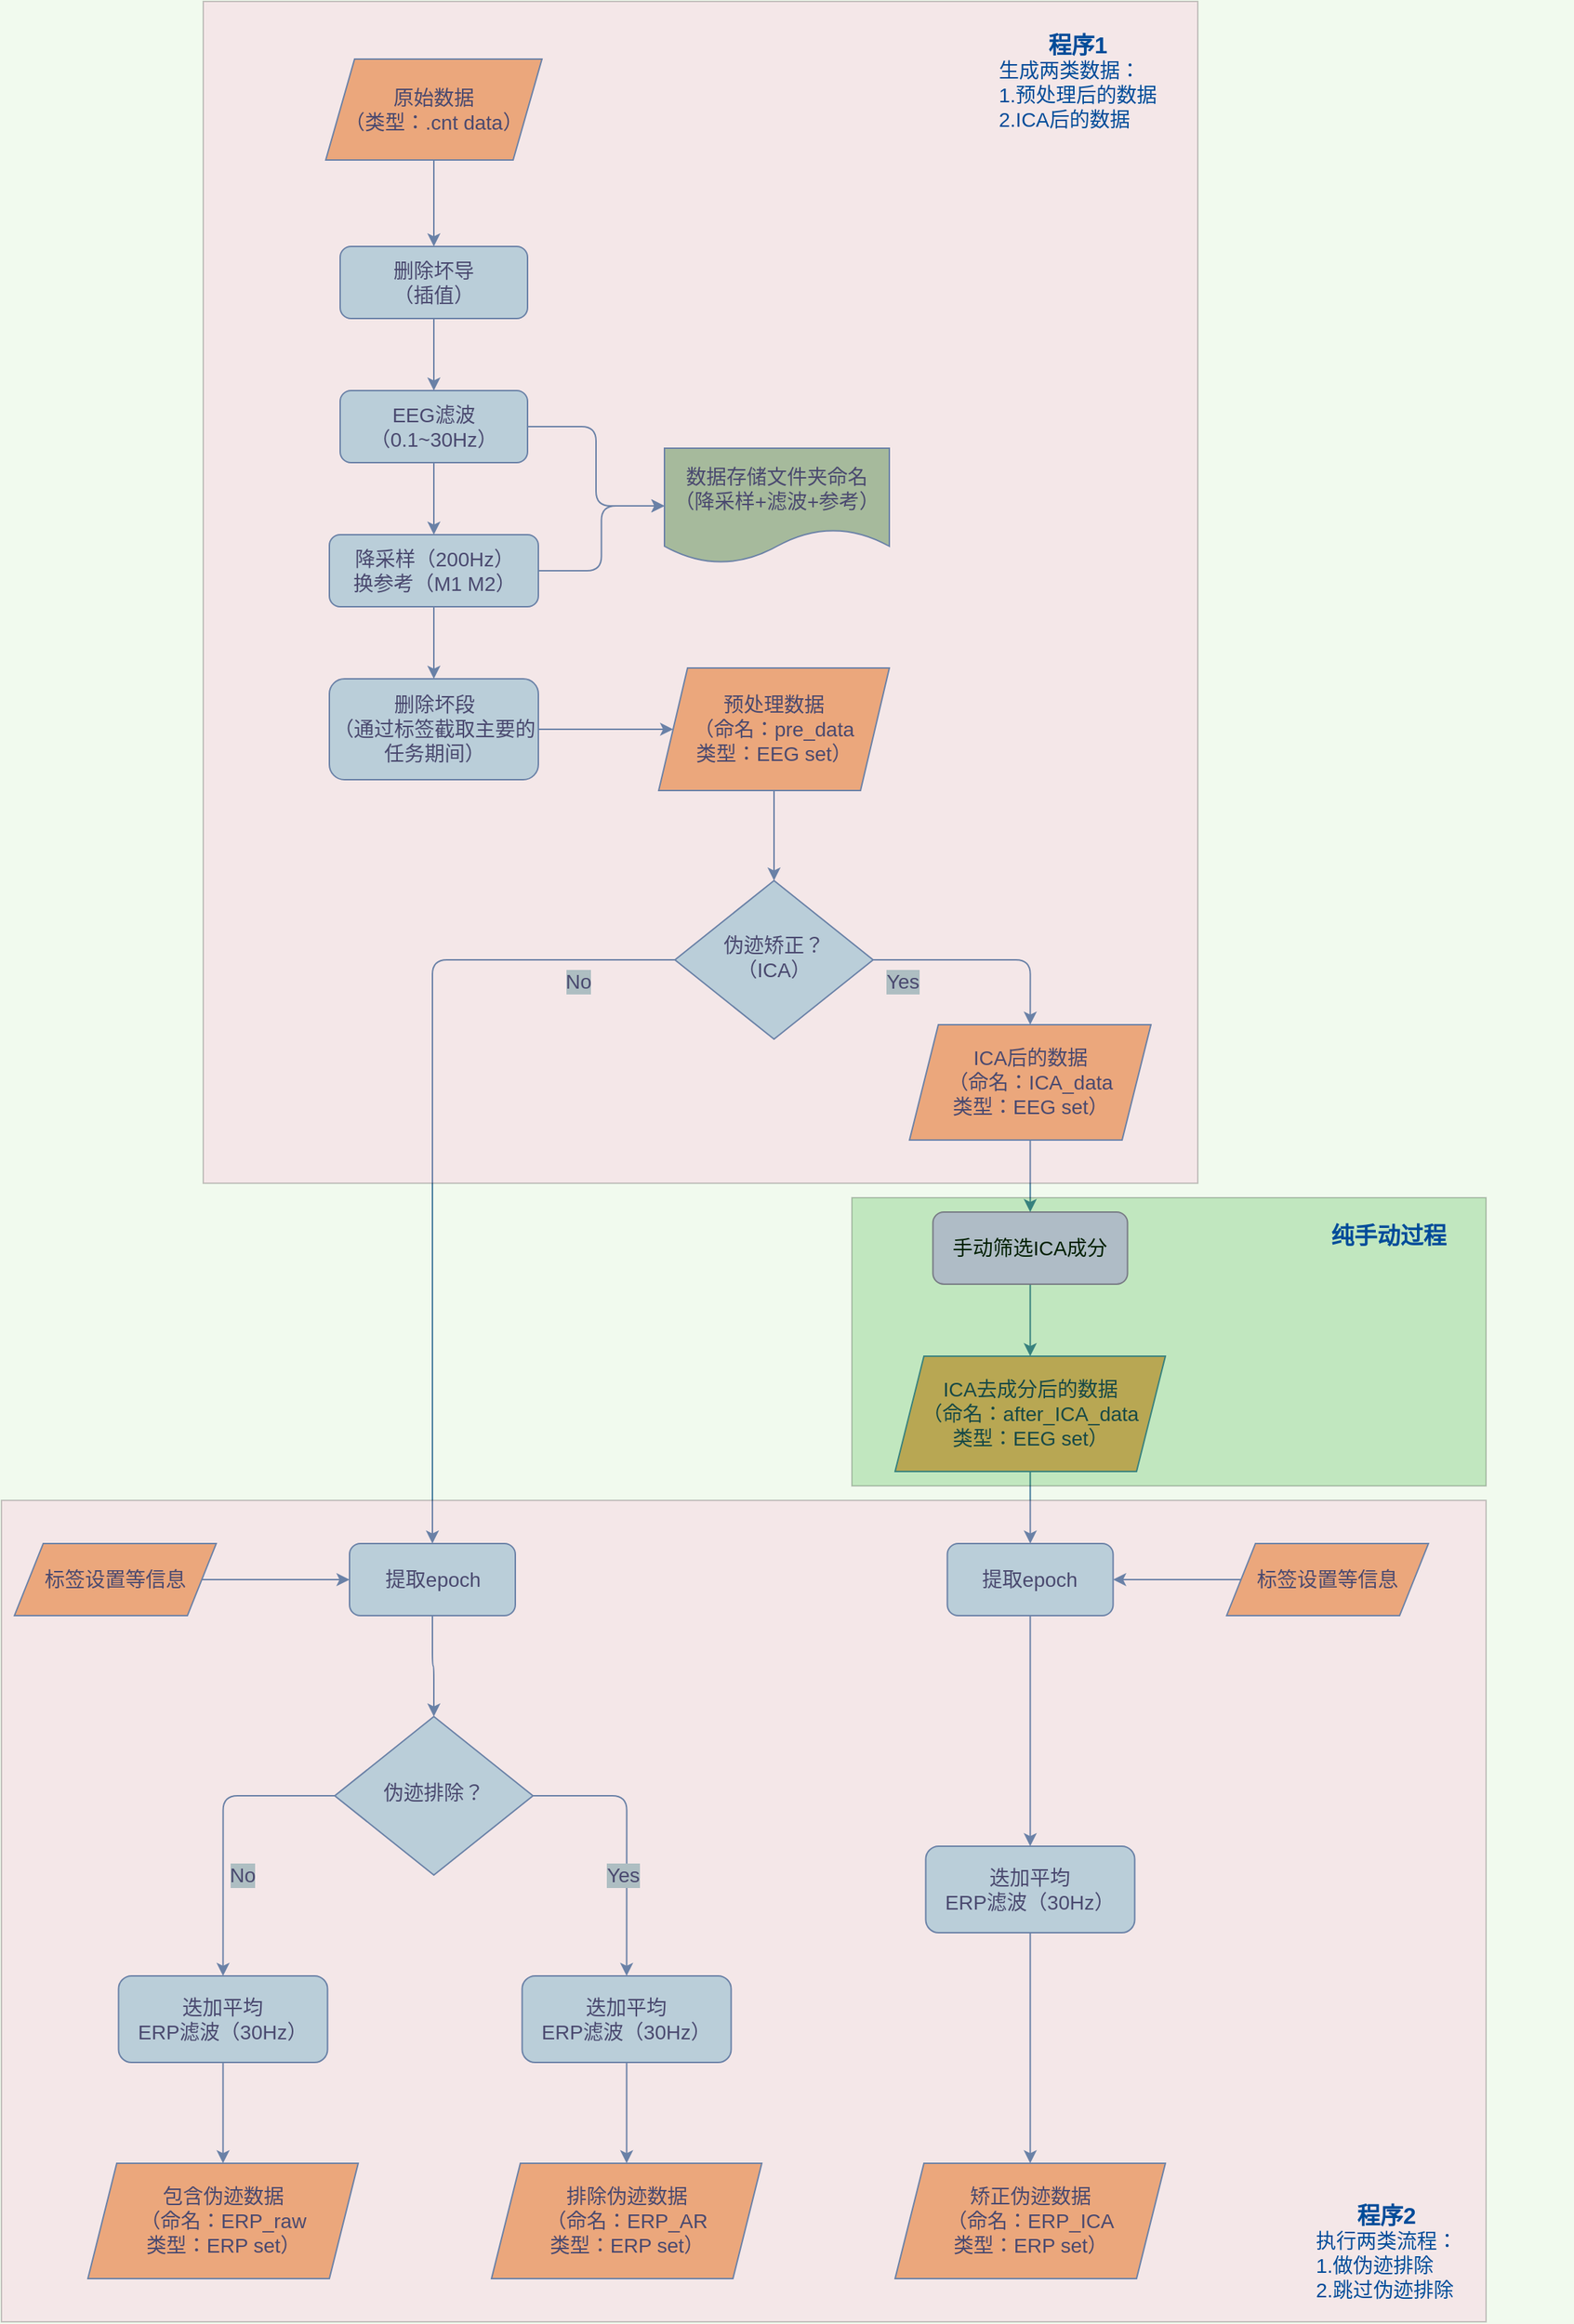 <mxfile version="14.6.9" type="github"><diagram id="C5RBs43oDa-KdzZeNtuy" name="Page-1"><mxGraphModel dx="1968" dy="1857" grid="1" gridSize="10" guides="1" tooltips="1" connect="1" arrows="1" fold="1" page="1" pageScale="1" pageWidth="827" pageHeight="1169" background="#F1FAEE" math="0" shadow="0"><root><mxCell id="WIyWlLk6GJQsqaUBKTNV-0"/><mxCell id="WIyWlLk6GJQsqaUBKTNV-1" parent="WIyWlLk6GJQsqaUBKTNV-0"/><mxCell id="ryKfxwtIdcbAc-Ll13h3-4" style="edgeStyle=orthogonalEdgeStyle;curved=0;rounded=1;sketch=0;orthogonalLoop=1;jettySize=auto;html=1;entryX=0.5;entryY=0;entryDx=0;entryDy=0;fontSize=14;fontColor=#1D3557;strokeColor=#457B9D;fillColor=#A8DADC;" parent="WIyWlLk6GJQsqaUBKTNV-1" source="WIyWlLk6GJQsqaUBKTNV-3" target="ryKfxwtIdcbAc-Ll13h3-3" edge="1"><mxGeometry relative="1" as="geometry"/></mxCell><mxCell id="WIyWlLk6GJQsqaUBKTNV-3" value="删除坏导&lt;br&gt;（插值）" style="rounded=1;whiteSpace=wrap;html=1;fontSize=14;glass=0;strokeWidth=1;shadow=0;fillColor=#A8DADC;strokeColor=#457B9D;fontColor=#1D3557;" parent="WIyWlLk6GJQsqaUBKTNV-1" vertex="1"><mxGeometry x="155" y="70" width="130" height="50" as="geometry"/></mxCell><mxCell id="ryKfxwtIdcbAc-Ll13h3-19" style="edgeStyle=orthogonalEdgeStyle;curved=0;rounded=1;sketch=0;orthogonalLoop=1;jettySize=auto;html=1;entryX=0.5;entryY=0;entryDx=0;entryDy=0;fontSize=14;fontColor=#1D3557;strokeColor=#457B9D;fillColor=#A8DADC;" parent="WIyWlLk6GJQsqaUBKTNV-1" source="WIyWlLk6GJQsqaUBKTNV-6" target="ryKfxwtIdcbAc-Ll13h3-18" edge="1"><mxGeometry relative="1" as="geometry"/></mxCell><mxCell id="ryKfxwtIdcbAc-Ll13h3-20" value="No" style="edgeLabel;html=1;align=center;verticalAlign=middle;resizable=0;points=[];fontSize=14;fontColor=#1D3557;labelBackgroundColor=#9AC7BF;" parent="ryKfxwtIdcbAc-Ll13h3-19" vertex="1" connectable="0"><mxGeometry x="-0.748" y="2" relative="1" as="geometry"><mxPoint x="4" y="13" as="offset"/></mxGeometry></mxCell><mxCell id="ryKfxwtIdcbAc-Ll13h3-24" style="edgeStyle=orthogonalEdgeStyle;curved=0;rounded=1;sketch=0;orthogonalLoop=1;jettySize=auto;html=1;entryX=0.5;entryY=0;entryDx=0;entryDy=0;fontSize=14;fontColor=#1D3557;strokeColor=#457B9D;fillColor=#A8DADC;" parent="WIyWlLk6GJQsqaUBKTNV-1" source="WIyWlLk6GJQsqaUBKTNV-6" target="ryKfxwtIdcbAc-Ll13h3-27" edge="1"><mxGeometry relative="1" as="geometry"/></mxCell><mxCell id="ryKfxwtIdcbAc-Ll13h3-25" value="Yes" style="edgeLabel;html=1;align=center;verticalAlign=middle;resizable=0;points=[];fontSize=14;fontColor=#1D3557;labelBackgroundColor=#9AC7BF;" parent="ryKfxwtIdcbAc-Ll13h3-24" vertex="1" connectable="0"><mxGeometry x="-0.699" y="-3" relative="1" as="geometry"><mxPoint x="-3" y="12" as="offset"/></mxGeometry></mxCell><mxCell id="WIyWlLk6GJQsqaUBKTNV-6" value="伪迹矫正？&lt;br style=&quot;font-size: 14px;&quot;&gt;（ICA）" style="rhombus;whiteSpace=wrap;html=1;shadow=0;fontFamily=Helvetica;fontSize=14;align=center;strokeWidth=1;spacing=6;spacingTop=-4;fillColor=#A8DADC;strokeColor=#457B9D;fontColor=#1D3557;" parent="WIyWlLk6GJQsqaUBKTNV-1" vertex="1"><mxGeometry x="387.25" y="510" width="137.5" height="110" as="geometry"/></mxCell><mxCell id="ryKfxwtIdcbAc-Ll13h3-2" style="edgeStyle=orthogonalEdgeStyle;curved=0;rounded=1;sketch=0;orthogonalLoop=1;jettySize=auto;html=1;fontSize=14;fontColor=#1D3557;strokeColor=#457B9D;fillColor=#A8DADC;" parent="WIyWlLk6GJQsqaUBKTNV-1" source="ryKfxwtIdcbAc-Ll13h3-0" target="WIyWlLk6GJQsqaUBKTNV-3" edge="1"><mxGeometry relative="1" as="geometry"/></mxCell><mxCell id="ryKfxwtIdcbAc-Ll13h3-0" value="原始数据&lt;br style=&quot;font-size: 14px&quot;&gt;（类型：.cnt data）" style="shape=parallelogram;perimeter=parallelogramPerimeter;whiteSpace=wrap;html=1;fixedSize=1;rounded=0;sketch=0;fontColor=#1D3557;strokeColor=#457B9D;fontSize=14;fillColor=#E6AA68;" parent="WIyWlLk6GJQsqaUBKTNV-1" vertex="1"><mxGeometry x="145" y="-60" width="150" height="70" as="geometry"/></mxCell><mxCell id="ryKfxwtIdcbAc-Ll13h3-6" style="edgeStyle=orthogonalEdgeStyle;curved=0;rounded=1;sketch=0;orthogonalLoop=1;jettySize=auto;html=1;fontSize=14;fontColor=#1D3557;strokeColor=#457B9D;fillColor=#A8DADC;" parent="WIyWlLk6GJQsqaUBKTNV-1" source="ryKfxwtIdcbAc-Ll13h3-3" target="ryKfxwtIdcbAc-Ll13h3-5" edge="1"><mxGeometry relative="1" as="geometry"/></mxCell><mxCell id="ryKfxwtIdcbAc-Ll13h3-10" style="edgeStyle=orthogonalEdgeStyle;curved=0;rounded=1;sketch=0;orthogonalLoop=1;jettySize=auto;html=1;fontSize=14;fontColor=#1D3557;strokeColor=#457B9D;fillColor=#A8DADC;" parent="WIyWlLk6GJQsqaUBKTNV-1" source="ryKfxwtIdcbAc-Ll13h3-3" target="ryKfxwtIdcbAc-Ll13h3-9" edge="1"><mxGeometry relative="1" as="geometry"/></mxCell><mxCell id="ryKfxwtIdcbAc-Ll13h3-3" value="EEG滤波&lt;br&gt;（0.1~30Hz）" style="rounded=1;whiteSpace=wrap;html=1;fontSize=14;glass=0;strokeWidth=1;shadow=0;fillColor=#A8DADC;strokeColor=#457B9D;fontColor=#1D3557;" parent="WIyWlLk6GJQsqaUBKTNV-1" vertex="1"><mxGeometry x="155" y="170" width="130" height="50" as="geometry"/></mxCell><mxCell id="ryKfxwtIdcbAc-Ll13h3-8" style="edgeStyle=orthogonalEdgeStyle;curved=0;rounded=1;sketch=0;orthogonalLoop=1;jettySize=auto;html=1;fontSize=14;fontColor=#1D3557;strokeColor=#457B9D;fillColor=#A8DADC;" parent="WIyWlLk6GJQsqaUBKTNV-1" source="ryKfxwtIdcbAc-Ll13h3-5" target="ryKfxwtIdcbAc-Ll13h3-7" edge="1"><mxGeometry relative="1" as="geometry"/></mxCell><mxCell id="ryKfxwtIdcbAc-Ll13h3-11" style="edgeStyle=orthogonalEdgeStyle;curved=0;rounded=1;sketch=0;orthogonalLoop=1;jettySize=auto;html=1;entryX=0;entryY=0.5;entryDx=0;entryDy=0;fontSize=14;fontColor=#1D3557;strokeColor=#457B9D;fillColor=#A8DADC;" parent="WIyWlLk6GJQsqaUBKTNV-1" source="ryKfxwtIdcbAc-Ll13h3-5" target="ryKfxwtIdcbAc-Ll13h3-9" edge="1"><mxGeometry relative="1" as="geometry"/></mxCell><mxCell id="ryKfxwtIdcbAc-Ll13h3-5" value="降采样（200Hz）&lt;br&gt;换参考（M1 M2）" style="rounded=1;whiteSpace=wrap;html=1;fontSize=14;glass=0;strokeWidth=1;shadow=0;fillColor=#A8DADC;strokeColor=#457B9D;fontColor=#1D3557;" parent="WIyWlLk6GJQsqaUBKTNV-1" vertex="1"><mxGeometry x="147.5" y="270" width="145" height="50" as="geometry"/></mxCell><mxCell id="ryKfxwtIdcbAc-Ll13h3-14" style="edgeStyle=orthogonalEdgeStyle;curved=0;rounded=1;sketch=0;orthogonalLoop=1;jettySize=auto;html=1;fontSize=14;fontColor=#1D3557;strokeColor=#457B9D;fillColor=#A8DADC;" parent="WIyWlLk6GJQsqaUBKTNV-1" source="ryKfxwtIdcbAc-Ll13h3-7" target="ryKfxwtIdcbAc-Ll13h3-13" edge="1"><mxGeometry relative="1" as="geometry"/></mxCell><mxCell id="ryKfxwtIdcbAc-Ll13h3-7" value="删除坏段&lt;br&gt;（通过标签截取主要的任务期间）" style="rounded=1;whiteSpace=wrap;html=1;fontSize=14;glass=0;strokeWidth=1;shadow=0;fillColor=#A8DADC;strokeColor=#457B9D;fontColor=#1D3557;" parent="WIyWlLk6GJQsqaUBKTNV-1" vertex="1"><mxGeometry x="147.5" y="370" width="145" height="70" as="geometry"/></mxCell><mxCell id="ryKfxwtIdcbAc-Ll13h3-9" value="数据存储文件夹命名&lt;br&gt;（降采样+滤波+参考）" style="shape=document;whiteSpace=wrap;html=1;boundedLbl=1;rounded=0;sketch=0;fontSize=14;fontColor=#1D3557;strokeColor=#457B9D;fillColor=#90C290;" parent="WIyWlLk6GJQsqaUBKTNV-1" vertex="1"><mxGeometry x="380" y="210" width="156" height="80" as="geometry"/></mxCell><mxCell id="ryKfxwtIdcbAc-Ll13h3-15" style="edgeStyle=orthogonalEdgeStyle;curved=0;rounded=1;sketch=0;orthogonalLoop=1;jettySize=auto;html=1;entryX=0.5;entryY=0;entryDx=0;entryDy=0;fontSize=14;fontColor=#1D3557;strokeColor=#457B9D;fillColor=#A8DADC;" parent="WIyWlLk6GJQsqaUBKTNV-1" source="ryKfxwtIdcbAc-Ll13h3-13" target="WIyWlLk6GJQsqaUBKTNV-6" edge="1"><mxGeometry relative="1" as="geometry"/></mxCell><mxCell id="ryKfxwtIdcbAc-Ll13h3-13" value="预处理数据&lt;br&gt;（命名：pre_data&lt;br&gt;类型：EEG set）" style="shape=parallelogram;perimeter=parallelogramPerimeter;whiteSpace=wrap;html=1;fixedSize=1;rounded=0;sketch=0;fontColor=#1D3557;strokeColor=#457B9D;fontSize=14;fillColor=#E6AA68;" parent="WIyWlLk6GJQsqaUBKTNV-1" vertex="1"><mxGeometry x="376" y="362.5" width="160" height="85" as="geometry"/></mxCell><mxCell id="ryKfxwtIdcbAc-Ll13h3-32" style="edgeStyle=orthogonalEdgeStyle;curved=0;rounded=1;sketch=0;orthogonalLoop=1;jettySize=auto;html=1;entryX=0.5;entryY=0;entryDx=0;entryDy=0;fontSize=14;fontColor=#1D3557;strokeColor=#457B9D;fillColor=#A8DADC;" parent="WIyWlLk6GJQsqaUBKTNV-1" source="ryKfxwtIdcbAc-Ll13h3-18" target="ryKfxwtIdcbAc-Ll13h3-31" edge="1"><mxGeometry relative="1" as="geometry"/></mxCell><mxCell id="ryKfxwtIdcbAc-Ll13h3-18" value="提取epoch" style="rounded=1;whiteSpace=wrap;html=1;fontSize=14;glass=0;strokeWidth=1;shadow=0;fillColor=#A8DADC;strokeColor=#457B9D;fontColor=#1D3557;" parent="WIyWlLk6GJQsqaUBKTNV-1" vertex="1"><mxGeometry x="161.5" y="970" width="115" height="50" as="geometry"/></mxCell><mxCell id="ryKfxwtIdcbAc-Ll13h3-22" style="edgeStyle=orthogonalEdgeStyle;curved=0;rounded=1;sketch=0;orthogonalLoop=1;jettySize=auto;html=1;entryX=0;entryY=0.5;entryDx=0;entryDy=0;fontSize=14;fontColor=#1D3557;strokeColor=#457B9D;fillColor=#A8DADC;" parent="WIyWlLk6GJQsqaUBKTNV-1" source="ryKfxwtIdcbAc-Ll13h3-21" target="ryKfxwtIdcbAc-Ll13h3-18" edge="1"><mxGeometry relative="1" as="geometry"/></mxCell><mxCell id="ryKfxwtIdcbAc-Ll13h3-21" value="标签设置等信息" style="shape=parallelogram;perimeter=parallelogramPerimeter;whiteSpace=wrap;html=1;fixedSize=1;rounded=0;sketch=0;fontColor=#1D3557;strokeColor=#457B9D;fontSize=14;fillColor=#E6AA68;" parent="WIyWlLk6GJQsqaUBKTNV-1" vertex="1"><mxGeometry x="-71" y="970" width="140" height="50" as="geometry"/></mxCell><mxCell id="ryKfxwtIdcbAc-Ll13h3-29" style="edgeStyle=orthogonalEdgeStyle;curved=0;rounded=1;sketch=0;orthogonalLoop=1;jettySize=auto;html=1;entryX=0.5;entryY=0;entryDx=0;entryDy=0;fontSize=14;fontColor=#1D3557;strokeColor=#457B9D;fillColor=#A8DADC;" parent="WIyWlLk6GJQsqaUBKTNV-1" source="ryKfxwtIdcbAc-Ll13h3-23" target="ryKfxwtIdcbAc-Ll13h3-26" edge="1"><mxGeometry relative="1" as="geometry"/></mxCell><mxCell id="ryKfxwtIdcbAc-Ll13h3-23" value="手动筛选ICA成分" style="rounded=1;whiteSpace=wrap;html=1;fontSize=14;glass=0;strokeWidth=1;shadow=0;strokeColor=#9673a6;fillColor=#DAC4F7;" parent="WIyWlLk6GJQsqaUBKTNV-1" vertex="1"><mxGeometry x="566.25" y="740" width="135" height="50" as="geometry"/></mxCell><mxCell id="ryKfxwtIdcbAc-Ll13h3-41" style="edgeStyle=orthogonalEdgeStyle;curved=0;rounded=1;sketch=0;orthogonalLoop=1;jettySize=auto;html=1;fontSize=14;fontColor=#1D3557;strokeColor=#457B9D;fillColor=#A8DADC;" parent="WIyWlLk6GJQsqaUBKTNV-1" source="ryKfxwtIdcbAc-Ll13h3-26" target="ryKfxwtIdcbAc-Ll13h3-38" edge="1"><mxGeometry relative="1" as="geometry"/></mxCell><mxCell id="ryKfxwtIdcbAc-Ll13h3-26" value="ICA去成分后的数据&lt;br&gt;（命名：after_ICA_data&lt;br&gt;类型：EEG set）" style="shape=parallelogram;perimeter=parallelogramPerimeter;whiteSpace=wrap;html=1;fixedSize=1;rounded=0;sketch=0;fontColor=#1D3557;strokeColor=#457B9D;fontSize=14;fillColor=#E6AA68;" parent="WIyWlLk6GJQsqaUBKTNV-1" vertex="1"><mxGeometry x="540" y="840" width="187.5" height="80" as="geometry"/></mxCell><mxCell id="ryKfxwtIdcbAc-Ll13h3-28" style="edgeStyle=orthogonalEdgeStyle;curved=0;rounded=1;sketch=0;orthogonalLoop=1;jettySize=auto;html=1;entryX=0.5;entryY=0;entryDx=0;entryDy=0;fontSize=14;fontColor=#1D3557;strokeColor=#457B9D;fillColor=#A8DADC;" parent="WIyWlLk6GJQsqaUBKTNV-1" source="ryKfxwtIdcbAc-Ll13h3-27" target="ryKfxwtIdcbAc-Ll13h3-23" edge="1"><mxGeometry relative="1" as="geometry"/></mxCell><mxCell id="ryKfxwtIdcbAc-Ll13h3-27" value="ICA后的数据&lt;br&gt;（命名：ICA_data&lt;br&gt;类型：EEG set）" style="shape=parallelogram;perimeter=parallelogramPerimeter;whiteSpace=wrap;html=1;fixedSize=1;rounded=0;sketch=0;fontColor=#1D3557;strokeColor=#457B9D;fontSize=14;fillColor=#E6AA68;" parent="WIyWlLk6GJQsqaUBKTNV-1" vertex="1"><mxGeometry x="550" y="610" width="167.5" height="80" as="geometry"/></mxCell><mxCell id="ryKfxwtIdcbAc-Ll13h3-31" value="伪迹排除？" style="rhombus;whiteSpace=wrap;html=1;shadow=0;fontFamily=Helvetica;fontSize=14;align=center;strokeWidth=1;spacing=6;spacingTop=-4;fillColor=#A8DADC;strokeColor=#457B9D;fontColor=#1D3557;" parent="WIyWlLk6GJQsqaUBKTNV-1" vertex="1"><mxGeometry x="151.25" y="1090" width="137.5" height="110" as="geometry"/></mxCell><mxCell id="ryKfxwtIdcbAc-Ll13h3-33" style="edgeStyle=orthogonalEdgeStyle;curved=0;rounded=1;sketch=0;orthogonalLoop=1;jettySize=auto;html=1;entryX=0.5;entryY=0;entryDx=0;entryDy=0;fontSize=14;fontColor=#1D3557;strokeColor=#457B9D;fillColor=#A8DADC;exitX=0;exitY=0.5;exitDx=0;exitDy=0;" parent="WIyWlLk6GJQsqaUBKTNV-1" source="ryKfxwtIdcbAc-Ll13h3-31" target="ryKfxwtIdcbAc-Ll13h3-37" edge="1"><mxGeometry relative="1" as="geometry"><mxPoint x="144" y="1040" as="sourcePoint"/><mxPoint x="-25.75" y="1175" as="targetPoint"/></mxGeometry></mxCell><mxCell id="ryKfxwtIdcbAc-Ll13h3-34" value="No" style="edgeLabel;html=1;align=center;verticalAlign=middle;resizable=0;points=[];fontSize=14;fontColor=#1D3557;labelBackgroundColor=#9AC7BF;" parent="ryKfxwtIdcbAc-Ll13h3-33" vertex="1" connectable="0"><mxGeometry x="-0.748" y="2" relative="1" as="geometry"><mxPoint x="-39" y="53" as="offset"/></mxGeometry></mxCell><mxCell id="ryKfxwtIdcbAc-Ll13h3-35" style="edgeStyle=orthogonalEdgeStyle;curved=0;rounded=1;sketch=0;orthogonalLoop=1;jettySize=auto;html=1;entryX=0.5;entryY=0;entryDx=0;entryDy=0;fontSize=14;fontColor=#1D3557;strokeColor=#457B9D;fillColor=#A8DADC;exitX=1;exitY=0.5;exitDx=0;exitDy=0;" parent="WIyWlLk6GJQsqaUBKTNV-1" source="ryKfxwtIdcbAc-Ll13h3-31" target="ryKfxwtIdcbAc-Ll13h3-42" edge="1"><mxGeometry relative="1" as="geometry"><mxPoint x="339" y="1055" as="sourcePoint"/><mxPoint x="448" y="1100" as="targetPoint"/></mxGeometry></mxCell><mxCell id="ryKfxwtIdcbAc-Ll13h3-36" value="Yes" style="edgeLabel;html=1;align=center;verticalAlign=middle;resizable=0;points=[];fontSize=14;fontColor=#1D3557;labelBackgroundColor=#9AC7BF;" parent="ryKfxwtIdcbAc-Ll13h3-35" vertex="1" connectable="0"><mxGeometry x="-0.699" y="-3" relative="1" as="geometry"><mxPoint x="33" y="52" as="offset"/></mxGeometry></mxCell><mxCell id="ryKfxwtIdcbAc-Ll13h3-48" style="edgeStyle=orthogonalEdgeStyle;curved=0;rounded=1;sketch=0;orthogonalLoop=1;jettySize=auto;html=1;entryX=0.5;entryY=0;entryDx=0;entryDy=0;fontSize=14;fontColor=#1D3557;strokeColor=#457B9D;fillColor=#A8DADC;" parent="WIyWlLk6GJQsqaUBKTNV-1" source="ryKfxwtIdcbAc-Ll13h3-37" target="ryKfxwtIdcbAc-Ll13h3-45" edge="1"><mxGeometry relative="1" as="geometry"/></mxCell><mxCell id="ryKfxwtIdcbAc-Ll13h3-37" value="迭加平均&lt;br&gt;ERP滤波（30Hz）" style="rounded=1;whiteSpace=wrap;html=1;fontSize=14;glass=0;strokeWidth=1;shadow=0;fillColor=#A8DADC;strokeColor=#457B9D;fontColor=#1D3557;" parent="WIyWlLk6GJQsqaUBKTNV-1" vertex="1"><mxGeometry x="1.25" y="1270" width="145" height="60" as="geometry"/></mxCell><mxCell id="ryKfxwtIdcbAc-Ll13h3-44" style="edgeStyle=orthogonalEdgeStyle;curved=0;rounded=1;sketch=0;orthogonalLoop=1;jettySize=auto;html=1;entryX=0.5;entryY=0;entryDx=0;entryDy=0;fontSize=14;fontColor=#1D3557;strokeColor=#457B9D;fillColor=#A8DADC;" parent="WIyWlLk6GJQsqaUBKTNV-1" source="ryKfxwtIdcbAc-Ll13h3-38" target="ryKfxwtIdcbAc-Ll13h3-43" edge="1"><mxGeometry relative="1" as="geometry"/></mxCell><mxCell id="ryKfxwtIdcbAc-Ll13h3-38" value="提取epoch" style="rounded=1;whiteSpace=wrap;html=1;fontSize=14;glass=0;strokeWidth=1;shadow=0;fillColor=#A8DADC;strokeColor=#457B9D;fontColor=#1D3557;" parent="WIyWlLk6GJQsqaUBKTNV-1" vertex="1"><mxGeometry x="576.25" y="970" width="115" height="50" as="geometry"/></mxCell><mxCell id="ryKfxwtIdcbAc-Ll13h3-39" style="edgeStyle=orthogonalEdgeStyle;curved=0;rounded=1;sketch=0;orthogonalLoop=1;jettySize=auto;html=1;entryX=1;entryY=0.5;entryDx=0;entryDy=0;fontSize=14;fontColor=#1D3557;strokeColor=#457B9D;fillColor=#A8DADC;" parent="WIyWlLk6GJQsqaUBKTNV-1" source="ryKfxwtIdcbAc-Ll13h3-40" target="ryKfxwtIdcbAc-Ll13h3-38" edge="1"><mxGeometry relative="1" as="geometry"/></mxCell><mxCell id="ryKfxwtIdcbAc-Ll13h3-40" value="标签设置等信息" style="shape=parallelogram;perimeter=parallelogramPerimeter;whiteSpace=wrap;html=1;fixedSize=1;rounded=0;sketch=0;fontColor=#1D3557;strokeColor=#457B9D;fontSize=14;fillColor=#E6AA68;" parent="WIyWlLk6GJQsqaUBKTNV-1" vertex="1"><mxGeometry x="770" y="970" width="140" height="50" as="geometry"/></mxCell><mxCell id="ryKfxwtIdcbAc-Ll13h3-49" style="edgeStyle=orthogonalEdgeStyle;curved=0;rounded=1;sketch=0;orthogonalLoop=1;jettySize=auto;html=1;entryX=0.5;entryY=0;entryDx=0;entryDy=0;fontSize=14;fontColor=#1D3557;strokeColor=#457B9D;fillColor=#A8DADC;" parent="WIyWlLk6GJQsqaUBKTNV-1" source="ryKfxwtIdcbAc-Ll13h3-42" target="ryKfxwtIdcbAc-Ll13h3-46" edge="1"><mxGeometry relative="1" as="geometry"/></mxCell><mxCell id="ryKfxwtIdcbAc-Ll13h3-42" value="迭加平均&lt;br&gt;ERP滤波（30Hz）" style="rounded=1;whiteSpace=wrap;html=1;fontSize=14;glass=0;strokeWidth=1;shadow=0;fillColor=#A8DADC;strokeColor=#457B9D;fontColor=#1D3557;" parent="WIyWlLk6GJQsqaUBKTNV-1" vertex="1"><mxGeometry x="281.25" y="1270" width="145" height="60" as="geometry"/></mxCell><mxCell id="ryKfxwtIdcbAc-Ll13h3-50" style="edgeStyle=orthogonalEdgeStyle;curved=0;rounded=1;sketch=0;orthogonalLoop=1;jettySize=auto;html=1;entryX=0.5;entryY=0;entryDx=0;entryDy=0;fontSize=14;fontColor=#1D3557;strokeColor=#457B9D;fillColor=#A8DADC;" parent="WIyWlLk6GJQsqaUBKTNV-1" source="ryKfxwtIdcbAc-Ll13h3-43" target="ryKfxwtIdcbAc-Ll13h3-47" edge="1"><mxGeometry relative="1" as="geometry"/></mxCell><mxCell id="ryKfxwtIdcbAc-Ll13h3-43" value="迭加平均&lt;br&gt;ERP滤波（30Hz）" style="rounded=1;whiteSpace=wrap;html=1;fontSize=14;glass=0;strokeWidth=1;shadow=0;fillColor=#A8DADC;strokeColor=#457B9D;fontColor=#1D3557;" parent="WIyWlLk6GJQsqaUBKTNV-1" vertex="1"><mxGeometry x="561.25" y="1180" width="145" height="60" as="geometry"/></mxCell><mxCell id="ryKfxwtIdcbAc-Ll13h3-45" value="包含伪迹数据&lt;br&gt;（命名：ERP_raw&lt;br&gt;类型：ERP set）" style="shape=parallelogram;perimeter=parallelogramPerimeter;whiteSpace=wrap;html=1;fixedSize=1;rounded=0;sketch=0;fontColor=#1D3557;strokeColor=#457B9D;fontSize=14;fillColor=#E6AA68;" parent="WIyWlLk6GJQsqaUBKTNV-1" vertex="1"><mxGeometry x="-20" y="1400" width="187.5" height="80" as="geometry"/></mxCell><mxCell id="ryKfxwtIdcbAc-Ll13h3-46" value="排除伪迹数据&lt;br&gt;（命名：ERP_AR&lt;br&gt;类型：ERP set）" style="shape=parallelogram;perimeter=parallelogramPerimeter;whiteSpace=wrap;html=1;fixedSize=1;rounded=0;sketch=0;fontColor=#1D3557;strokeColor=#457B9D;fontSize=14;fillColor=#E6AA68;" parent="WIyWlLk6GJQsqaUBKTNV-1" vertex="1"><mxGeometry x="260" y="1400" width="187.5" height="80" as="geometry"/></mxCell><mxCell id="ryKfxwtIdcbAc-Ll13h3-47" value="矫正伪迹数据&lt;br&gt;（命名：ERP_ICA&lt;br&gt;类型：ERP set）" style="shape=parallelogram;perimeter=parallelogramPerimeter;whiteSpace=wrap;html=1;fixedSize=1;rounded=0;sketch=0;fontColor=#1D3557;strokeColor=#457B9D;fontSize=14;fillColor=#E6AA68;" parent="WIyWlLk6GJQsqaUBKTNV-1" vertex="1"><mxGeometry x="540" y="1400" width="187.5" height="80" as="geometry"/></mxCell><mxCell id="jK8THXuFJgysaZncfvOz-1" value="" style="rounded=0;whiteSpace=wrap;html=1;fillColor=#FF99CC;opacity=20;" vertex="1" parent="WIyWlLk6GJQsqaUBKTNV-1"><mxGeometry x="60" y="-100" width="690" height="820" as="geometry"/></mxCell><mxCell id="jK8THXuFJgysaZncfvOz-3" value="&lt;div style=&quot;text-align: center&quot;&gt;&lt;font style=&quot;font-size: 16px&quot;&gt;程序1&lt;/font&gt;&lt;/div&gt;&lt;span style=&quot;font-size: 14px&quot;&gt;&lt;span style=&quot;font-weight: normal&quot;&gt;生成两类数据：&lt;/span&gt;&lt;br&gt;&lt;span style=&quot;font-weight: normal&quot;&gt;1.预处理后的数据&lt;/span&gt;&lt;br&gt;&lt;span style=&quot;font-weight: normal&quot;&gt;2.ICA后的数据&lt;/span&gt;&lt;br&gt;&lt;/span&gt;" style="text;html=1;strokeColor=none;fillColor=none;align=left;verticalAlign=top;whiteSpace=wrap;rounded=0;opacity=20;fontStyle=1;fontColor=#004C99;" vertex="1" parent="WIyWlLk6GJQsqaUBKTNV-1"><mxGeometry x="610" y="-86.1" width="127.89" height="86.1" as="geometry"/></mxCell><mxCell id="jK8THXuFJgysaZncfvOz-5" value="" style="group" vertex="1" connectable="0" parent="WIyWlLk6GJQsqaUBKTNV-1"><mxGeometry x="-80" y="940" width="1030" height="570" as="geometry"/></mxCell><mxCell id="jK8THXuFJgysaZncfvOz-6" value="" style="rounded=0;whiteSpace=wrap;html=1;fillColor=#FF99CC;opacity=20;" vertex="1" parent="jK8THXuFJgysaZncfvOz-5"><mxGeometry width="1030" height="570" as="geometry"/></mxCell><mxCell id="jK8THXuFJgysaZncfvOz-7" value="&lt;div style=&quot;text-align: center&quot;&gt;&lt;font style=&quot;font-size: 16px&quot;&gt;程序2&lt;/font&gt;&lt;/div&gt;&lt;span style=&quot;font-size: 14px&quot;&gt;&lt;span style=&quot;font-weight: normal&quot;&gt;执行两类流程：&lt;/span&gt;&lt;br&gt;&lt;span style=&quot;font-weight: normal&quot;&gt;1.做伪迹排除&lt;/span&gt;&lt;br&gt;&lt;span style=&quot;font-weight: normal&quot;&gt;2.跳过&lt;/span&gt;&lt;/span&gt;&lt;span style=&quot;font-size: 14px ; font-weight: 400&quot;&gt;伪迹排除&lt;/span&gt;&lt;span style=&quot;font-size: 14px&quot;&gt;&lt;br&gt;&lt;/span&gt;" style="text;html=1;strokeColor=none;fillColor=none;align=left;verticalAlign=top;whiteSpace=wrap;rounded=0;opacity=20;fontStyle=1;fontColor=#004C99;" vertex="1" parent="jK8THXuFJgysaZncfvOz-5"><mxGeometry x="910" y="480" width="110.91" height="80.34" as="geometry"/></mxCell><mxCell id="jK8THXuFJgysaZncfvOz-8" value="" style="group" vertex="1" connectable="0" parent="WIyWlLk6GJQsqaUBKTNV-1"><mxGeometry x="-20" y="520" width="1030" height="570" as="geometry"/></mxCell><mxCell id="jK8THXuFJgysaZncfvOz-9" value="" style="rounded=0;whiteSpace=wrap;html=1;opacity=20;fillColor=#009900;" vertex="1" parent="jK8THXuFJgysaZncfvOz-8"><mxGeometry x="530" y="210" width="440" height="200" as="geometry"/></mxCell><mxCell id="jK8THXuFJgysaZncfvOz-10" value="&lt;div style=&quot;&quot;&gt;&lt;span style=&quot;font-size: 16px&quot;&gt;纯手动过程&lt;/span&gt;&lt;/div&gt;&lt;span style=&quot;font-size: 14px&quot;&gt;&lt;br&gt;&lt;/span&gt;" style="text;html=1;strokeColor=none;fillColor=none;align=center;verticalAlign=top;whiteSpace=wrap;rounded=0;opacity=20;fontStyle=1;fontColor=#004C99;" vertex="1" parent="jK8THXuFJgysaZncfvOz-8"><mxGeometry x="847" y="220" width="110.91" height="100" as="geometry"/></mxCell></root></mxGraphModel></diagram></mxfile>